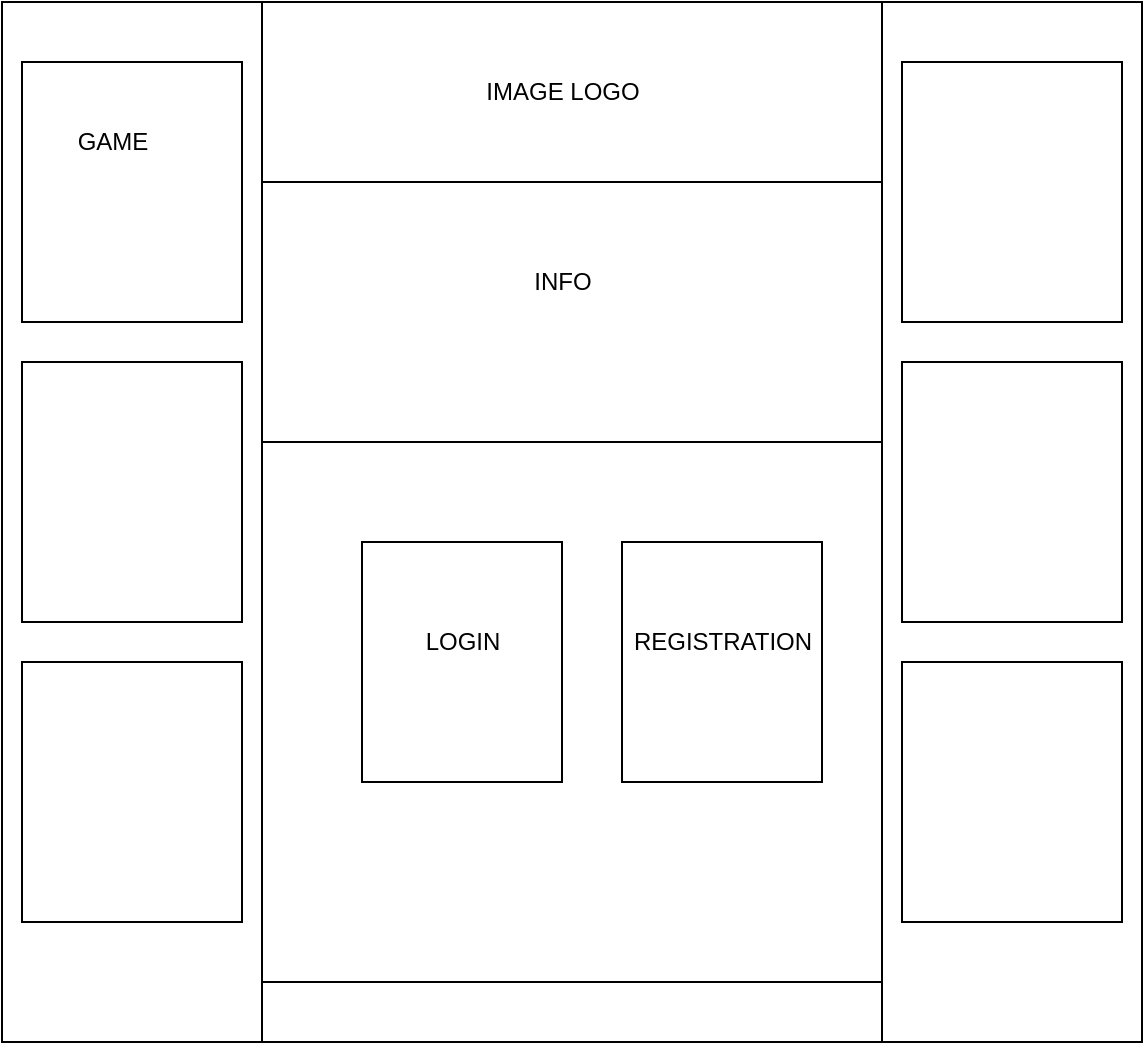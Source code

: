 <mxfile version="14.7.7" type="device"><diagram id="iF-EghIEFyOv2szbnYer" name="Page-1"><mxGraphModel dx="982" dy="534" grid="0" gridSize="10" guides="1" tooltips="1" connect="1" arrows="1" fold="1" page="1" pageScale="1" pageWidth="827" pageHeight="1169" math="0" shadow="0"><root><mxCell id="0"/><mxCell id="1" parent="0"/><mxCell id="1_9twOAosk7Q2myYiy0q-1" value="" style="rounded=0;whiteSpace=wrap;html=1;" vertex="1" parent="1"><mxGeometry x="80" y="360" width="560" height="520" as="geometry"/></mxCell><mxCell id="1_9twOAosk7Q2myYiy0q-2" value="" style="rounded=0;whiteSpace=wrap;html=1;" vertex="1" parent="1"><mxGeometry x="80" y="360" width="130" height="520" as="geometry"/></mxCell><mxCell id="1_9twOAosk7Q2myYiy0q-3" value="" style="rounded=0;whiteSpace=wrap;html=1;" vertex="1" parent="1"><mxGeometry x="520" y="360" width="130" height="520" as="geometry"/></mxCell><mxCell id="1_9twOAosk7Q2myYiy0q-4" value="" style="rounded=0;whiteSpace=wrap;html=1;" vertex="1" parent="1"><mxGeometry x="210" y="360" width="310" height="90" as="geometry"/></mxCell><mxCell id="1_9twOAosk7Q2myYiy0q-5" value="" style="rounded=0;whiteSpace=wrap;html=1;" vertex="1" parent="1"><mxGeometry x="210" y="450" width="310" height="130" as="geometry"/></mxCell><mxCell id="1_9twOAosk7Q2myYiy0q-6" value="" style="rounded=0;whiteSpace=wrap;html=1;" vertex="1" parent="1"><mxGeometry x="210" y="580" width="310" height="270" as="geometry"/></mxCell><mxCell id="1_9twOAosk7Q2myYiy0q-7" value="" style="rounded=0;whiteSpace=wrap;html=1;" vertex="1" parent="1"><mxGeometry x="90" y="390" width="110" height="130" as="geometry"/></mxCell><mxCell id="1_9twOAosk7Q2myYiy0q-8" value="" style="rounded=0;whiteSpace=wrap;html=1;" vertex="1" parent="1"><mxGeometry x="90" y="540" width="110" height="130" as="geometry"/></mxCell><mxCell id="1_9twOAosk7Q2myYiy0q-9" value="" style="rounded=0;whiteSpace=wrap;html=1;" vertex="1" parent="1"><mxGeometry x="90" y="690" width="110" height="130" as="geometry"/></mxCell><mxCell id="1_9twOAosk7Q2myYiy0q-10" value="" style="rounded=0;whiteSpace=wrap;html=1;" vertex="1" parent="1"><mxGeometry x="530" y="390" width="110" height="130" as="geometry"/></mxCell><mxCell id="1_9twOAosk7Q2myYiy0q-11" value="" style="rounded=0;whiteSpace=wrap;html=1;" vertex="1" parent="1"><mxGeometry x="530" y="540" width="110" height="130" as="geometry"/></mxCell><mxCell id="1_9twOAosk7Q2myYiy0q-12" value="" style="rounded=0;whiteSpace=wrap;html=1;" vertex="1" parent="1"><mxGeometry x="530" y="690" width="110" height="130" as="geometry"/></mxCell><mxCell id="1_9twOAosk7Q2myYiy0q-13" value="IMAGE LOGO" style="text;html=1;align=center;verticalAlign=middle;resizable=0;points=[];autosize=1;strokeColor=none;" vertex="1" parent="1"><mxGeometry x="315" y="395" width="90" height="20" as="geometry"/></mxCell><mxCell id="1_9twOAosk7Q2myYiy0q-14" value="GAME" style="text;html=1;align=center;verticalAlign=middle;resizable=0;points=[];autosize=1;strokeColor=none;" vertex="1" parent="1"><mxGeometry x="110" y="420" width="50" height="20" as="geometry"/></mxCell><mxCell id="1_9twOAosk7Q2myYiy0q-15" value="INFO" style="text;html=1;align=center;verticalAlign=middle;resizable=0;points=[];autosize=1;strokeColor=none;" vertex="1" parent="1"><mxGeometry x="340" y="490" width="40" height="20" as="geometry"/></mxCell><mxCell id="1_9twOAosk7Q2myYiy0q-16" value="" style="rounded=0;whiteSpace=wrap;html=1;" vertex="1" parent="1"><mxGeometry x="260" y="630" width="100" height="120" as="geometry"/></mxCell><mxCell id="1_9twOAosk7Q2myYiy0q-17" value="" style="rounded=0;whiteSpace=wrap;html=1;" vertex="1" parent="1"><mxGeometry x="390" y="630" width="100" height="120" as="geometry"/></mxCell><mxCell id="1_9twOAosk7Q2myYiy0q-18" value="LOGIN" style="text;html=1;align=center;verticalAlign=middle;resizable=0;points=[];autosize=1;strokeColor=none;" vertex="1" parent="1"><mxGeometry x="285" y="670" width="50" height="20" as="geometry"/></mxCell><mxCell id="1_9twOAosk7Q2myYiy0q-20" value="REGISTRATION" style="text;html=1;align=center;verticalAlign=middle;resizable=0;points=[];autosize=1;strokeColor=none;" vertex="1" parent="1"><mxGeometry x="390" y="670" width="100" height="20" as="geometry"/></mxCell></root></mxGraphModel></diagram></mxfile>